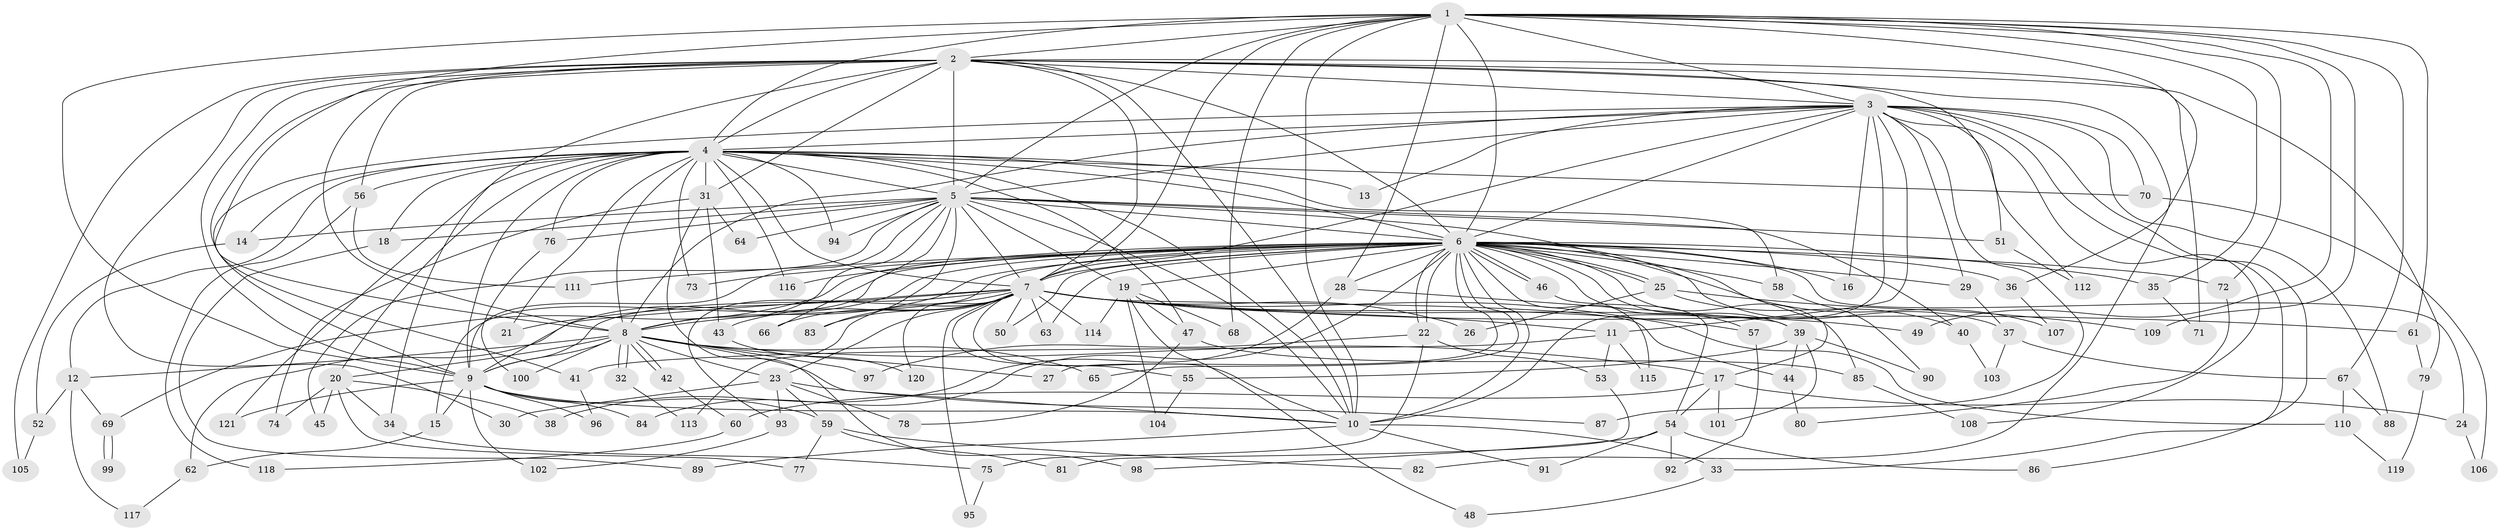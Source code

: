 // Generated by graph-tools (version 1.1) at 2025/01/03/09/25 03:01:31]
// undirected, 121 vertices, 267 edges
graph export_dot {
graph [start="1"]
  node [color=gray90,style=filled];
  1;
  2;
  3;
  4;
  5;
  6;
  7;
  8;
  9;
  10;
  11;
  12;
  13;
  14;
  15;
  16;
  17;
  18;
  19;
  20;
  21;
  22;
  23;
  24;
  25;
  26;
  27;
  28;
  29;
  30;
  31;
  32;
  33;
  34;
  35;
  36;
  37;
  38;
  39;
  40;
  41;
  42;
  43;
  44;
  45;
  46;
  47;
  48;
  49;
  50;
  51;
  52;
  53;
  54;
  55;
  56;
  57;
  58;
  59;
  60;
  61;
  62;
  63;
  64;
  65;
  66;
  67;
  68;
  69;
  70;
  71;
  72;
  73;
  74;
  75;
  76;
  77;
  78;
  79;
  80;
  81;
  82;
  83;
  84;
  85;
  86;
  87;
  88;
  89;
  90;
  91;
  92;
  93;
  94;
  95;
  96;
  97;
  98;
  99;
  100;
  101;
  102;
  103;
  104;
  105;
  106;
  107;
  108;
  109;
  110;
  111;
  112;
  113;
  114;
  115;
  116;
  117;
  118;
  119;
  120;
  121;
  1 -- 2;
  1 -- 3;
  1 -- 4;
  1 -- 5;
  1 -- 6;
  1 -- 7;
  1 -- 8;
  1 -- 9;
  1 -- 10;
  1 -- 28;
  1 -- 35;
  1 -- 36;
  1 -- 49;
  1 -- 61;
  1 -- 67;
  1 -- 68;
  1 -- 72;
  1 -- 109;
  2 -- 3;
  2 -- 4;
  2 -- 5;
  2 -- 6;
  2 -- 7;
  2 -- 8;
  2 -- 9;
  2 -- 10;
  2 -- 30;
  2 -- 31;
  2 -- 34;
  2 -- 41;
  2 -- 51;
  2 -- 56;
  2 -- 71;
  2 -- 79;
  2 -- 82;
  2 -- 105;
  3 -- 4;
  3 -- 5;
  3 -- 6;
  3 -- 7;
  3 -- 8;
  3 -- 9;
  3 -- 10;
  3 -- 11;
  3 -- 13;
  3 -- 16;
  3 -- 29;
  3 -- 33;
  3 -- 70;
  3 -- 86;
  3 -- 87;
  3 -- 88;
  3 -- 108;
  3 -- 112;
  4 -- 5;
  4 -- 6;
  4 -- 7;
  4 -- 8;
  4 -- 9;
  4 -- 10;
  4 -- 12;
  4 -- 13;
  4 -- 14;
  4 -- 18;
  4 -- 20;
  4 -- 21;
  4 -- 31;
  4 -- 47;
  4 -- 56;
  4 -- 58;
  4 -- 70;
  4 -- 73;
  4 -- 76;
  4 -- 94;
  4 -- 116;
  4 -- 121;
  5 -- 6;
  5 -- 7;
  5 -- 8;
  5 -- 9;
  5 -- 10;
  5 -- 14;
  5 -- 17;
  5 -- 18;
  5 -- 19;
  5 -- 40;
  5 -- 45;
  5 -- 51;
  5 -- 64;
  5 -- 66;
  5 -- 76;
  5 -- 83;
  5 -- 94;
  6 -- 7;
  6 -- 8;
  6 -- 9;
  6 -- 10;
  6 -- 15;
  6 -- 16;
  6 -- 19;
  6 -- 22;
  6 -- 22;
  6 -- 24;
  6 -- 25;
  6 -- 25;
  6 -- 27;
  6 -- 28;
  6 -- 29;
  6 -- 35;
  6 -- 36;
  6 -- 37;
  6 -- 39;
  6 -- 46;
  6 -- 46;
  6 -- 50;
  6 -- 57;
  6 -- 58;
  6 -- 63;
  6 -- 65;
  6 -- 69;
  6 -- 72;
  6 -- 73;
  6 -- 84;
  6 -- 85;
  6 -- 93;
  6 -- 107;
  6 -- 111;
  6 -- 115;
  6 -- 116;
  7 -- 8;
  7 -- 9;
  7 -- 10;
  7 -- 11;
  7 -- 21;
  7 -- 23;
  7 -- 26;
  7 -- 43;
  7 -- 44;
  7 -- 49;
  7 -- 50;
  7 -- 55;
  7 -- 57;
  7 -- 61;
  7 -- 62;
  7 -- 63;
  7 -- 66;
  7 -- 83;
  7 -- 95;
  7 -- 110;
  7 -- 113;
  7 -- 114;
  7 -- 120;
  8 -- 9;
  8 -- 10;
  8 -- 12;
  8 -- 17;
  8 -- 20;
  8 -- 23;
  8 -- 27;
  8 -- 32;
  8 -- 32;
  8 -- 42;
  8 -- 42;
  8 -- 65;
  8 -- 97;
  8 -- 100;
  9 -- 10;
  9 -- 15;
  9 -- 59;
  9 -- 84;
  9 -- 96;
  9 -- 102;
  9 -- 121;
  10 -- 33;
  10 -- 89;
  10 -- 91;
  11 -- 41;
  11 -- 53;
  11 -- 115;
  12 -- 52;
  12 -- 69;
  12 -- 117;
  14 -- 52;
  15 -- 62;
  17 -- 24;
  17 -- 54;
  17 -- 60;
  17 -- 101;
  18 -- 89;
  19 -- 47;
  19 -- 48;
  19 -- 68;
  19 -- 104;
  19 -- 114;
  20 -- 34;
  20 -- 38;
  20 -- 45;
  20 -- 74;
  20 -- 77;
  22 -- 53;
  22 -- 75;
  22 -- 97;
  23 -- 30;
  23 -- 59;
  23 -- 78;
  23 -- 87;
  23 -- 93;
  24 -- 106;
  25 -- 26;
  25 -- 40;
  25 -- 109;
  28 -- 38;
  28 -- 39;
  29 -- 37;
  31 -- 43;
  31 -- 64;
  31 -- 74;
  31 -- 98;
  32 -- 113;
  33 -- 48;
  34 -- 75;
  35 -- 71;
  36 -- 107;
  37 -- 67;
  37 -- 103;
  39 -- 44;
  39 -- 55;
  39 -- 90;
  39 -- 101;
  40 -- 103;
  41 -- 96;
  42 -- 60;
  43 -- 120;
  44 -- 80;
  46 -- 54;
  47 -- 78;
  47 -- 85;
  51 -- 112;
  52 -- 105;
  53 -- 81;
  54 -- 86;
  54 -- 91;
  54 -- 92;
  54 -- 98;
  55 -- 104;
  56 -- 111;
  56 -- 118;
  57 -- 92;
  58 -- 90;
  59 -- 77;
  59 -- 81;
  59 -- 82;
  60 -- 118;
  61 -- 79;
  62 -- 117;
  67 -- 88;
  67 -- 110;
  69 -- 99;
  69 -- 99;
  70 -- 106;
  72 -- 80;
  75 -- 95;
  76 -- 100;
  79 -- 119;
  85 -- 108;
  93 -- 102;
  110 -- 119;
}
